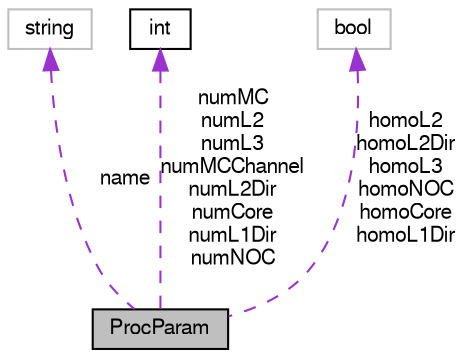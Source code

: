 digraph G
{
  bgcolor="transparent";
  edge [fontname="FreeSans",fontsize="10",labelfontname="FreeSans",labelfontsize="10"];
  node [fontname="FreeSans",fontsize="10",shape=record];
  Node1 [label="ProcParam",height=0.2,width=0.4,color="black", fillcolor="grey75", style="filled" fontcolor="black"];
  Node2 -> Node1 [dir=back,color="darkorchid3",fontsize="10",style="dashed",label="name",fontname="FreeSans"];
  Node2 [label="string",height=0.2,width=0.4,color="grey75"];
  Node3 -> Node1 [dir=back,color="darkorchid3",fontsize="10",style="dashed",label="numMC\nnumL2\nnumL3\nnumMCChannel\nnumL2Dir\nnumCore\nnumL1Dir\nnumNOC",fontname="FreeSans"];
  Node3 [label="int",height=0.2,width=0.4,color="black",URL="$classint.html"];
  Node4 -> Node1 [dir=back,color="darkorchid3",fontsize="10",style="dashed",label="homoL2\nhomoL2Dir\nhomoL3\nhomoNOC\nhomoCore\nhomoL1Dir",fontname="FreeSans"];
  Node4 [label="bool",height=0.2,width=0.4,color="grey75"];
}
